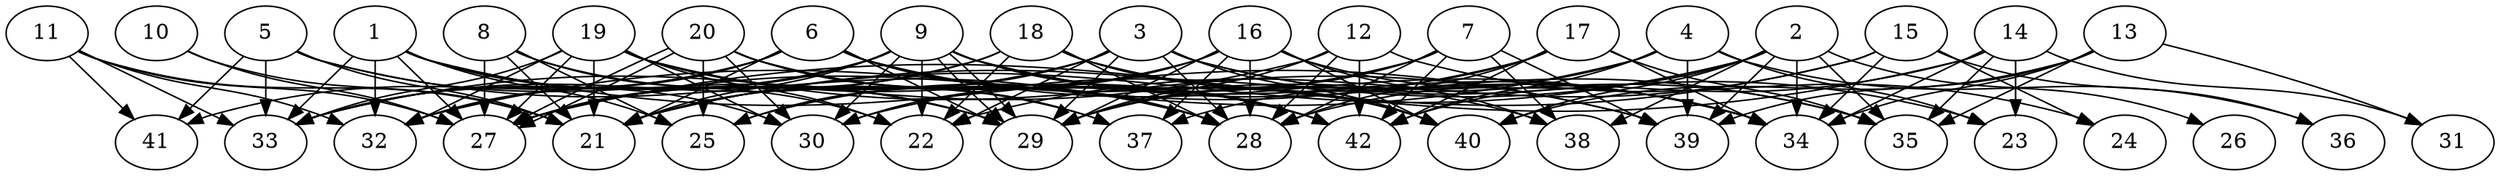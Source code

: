 // DAG (tier=3-complex, mode=compute, n=42, ccr=0.468, fat=0.769, density=0.612, regular=0.308, jump=0.247, mindata=1048576, maxdata=16777216)
// DAG automatically generated by daggen at Sun Aug 24 16:33:34 2025
// /home/ermia/Project/Environments/daggen/bin/daggen --dot --ccr 0.468 --fat 0.769 --regular 0.308 --density 0.612 --jump 0.247 --mindata 1048576 --maxdata 16777216 -n 42 
digraph G {
  1 [size="1036492719813598117888", alpha="0.12", expect_size="518246359906799058944"]
  1 -> 25 [size ="819346288934912"]
  1 -> 27 [size ="819346288934912"]
  1 -> 29 [size ="819346288934912"]
  1 -> 30 [size ="819346288934912"]
  1 -> 32 [size ="819346288934912"]
  1 -> 33 [size ="819346288934912"]
  1 -> 39 [size ="819346288934912"]
  2 [size="284563597895857312", alpha="0.00", expect_size="142281798947928656"]
  2 -> 21 [size ="248888397135872"]
  2 -> 26 [size ="248888397135872"]
  2 -> 30 [size ="248888397135872"]
  2 -> 34 [size ="248888397135872"]
  2 -> 35 [size ="248888397135872"]
  2 -> 38 [size ="248888397135872"]
  2 -> 39 [size ="248888397135872"]
  2 -> 40 [size ="248888397135872"]
  2 -> 42 [size ="248888397135872"]
  3 [size="70016036765696000000", alpha="0.15", expect_size="35008018382848000000"]
  3 -> 21 [size ="135900692480000"]
  3 -> 22 [size ="135900692480000"]
  3 -> 23 [size ="135900692480000"]
  3 -> 25 [size ="135900692480000"]
  3 -> 27 [size ="135900692480000"]
  3 -> 28 [size ="135900692480000"]
  3 -> 29 [size ="135900692480000"]
  3 -> 35 [size ="135900692480000"]
  3 -> 40 [size ="135900692480000"]
  4 [size="33052976225965468", alpha="0.17", expect_size="16526488112982734"]
  4 -> 23 [size ="2004455901888512"]
  4 -> 29 [size ="2004455901888512"]
  4 -> 32 [size ="2004455901888512"]
  4 -> 36 [size ="2004455901888512"]
  4 -> 37 [size ="2004455901888512"]
  4 -> 39 [size ="2004455901888512"]
  4 -> 42 [size ="2004455901888512"]
  5 [size="4417888226886102", alpha="0.13", expect_size="2208944113443051"]
  5 -> 21 [size ="76558135984128"]
  5 -> 28 [size ="76558135984128"]
  5 -> 29 [size ="76558135984128"]
  5 -> 33 [size ="76558135984128"]
  5 -> 41 [size ="76558135984128"]
  6 [size="3237000015575372529664", alpha="0.06", expect_size="1618500007787686264832"]
  6 -> 21 [size ="1750592733052928"]
  6 -> 28 [size ="1750592733052928"]
  6 -> 29 [size ="1750592733052928"]
  6 -> 32 [size ="1750592733052928"]
  6 -> 33 [size ="1750592733052928"]
  6 -> 34 [size ="1750592733052928"]
  6 -> 38 [size ="1750592733052928"]
  6 -> 41 [size ="1750592733052928"]
  6 -> 42 [size ="1750592733052928"]
  7 [size="1753761163399539712", alpha="0.08", expect_size="876880581699769856"]
  7 -> 25 [size ="753092526080000"]
  7 -> 28 [size ="753092526080000"]
  7 -> 29 [size ="753092526080000"]
  7 -> 38 [size ="753092526080000"]
  7 -> 39 [size ="753092526080000"]
  7 -> 42 [size ="753092526080000"]
  8 [size="10603516201172760", alpha="0.19", expect_size="5301758100586380"]
  8 -> 21 [size ="347365756108800"]
  8 -> 22 [size ="347365756108800"]
  8 -> 25 [size ="347365756108800"]
  8 -> 27 [size ="347365756108800"]
  8 -> 29 [size ="347365756108800"]
  9 [size="427967875928683", alpha="0.06", expect_size="213983937964341"]
  9 -> 21 [size ="13275509030912"]
  9 -> 22 [size ="13275509030912"]
  9 -> 27 [size ="13275509030912"]
  9 -> 29 [size ="13275509030912"]
  9 -> 29 [size ="13275509030912"]
  9 -> 30 [size ="13275509030912"]
  9 -> 32 [size ="13275509030912"]
  9 -> 33 [size ="13275509030912"]
  9 -> 34 [size ="13275509030912"]
  9 -> 35 [size ="13275509030912"]
  9 -> 40 [size ="13275509030912"]
  9 -> 42 [size ="13275509030912"]
  10 [size="2712322389360083968", alpha="0.19", expect_size="1356161194680041984"]
  10 -> 21 [size ="1305273075499008"]
  10 -> 27 [size ="1305273075499008"]
  11 [size="9801626318879556", alpha="0.08", expect_size="4900813159439778"]
  11 -> 21 [size ="507618502115328"]
  11 -> 27 [size ="507618502115328"]
  11 -> 32 [size ="507618502115328"]
  11 -> 33 [size ="507618502115328"]
  11 -> 41 [size ="507618502115328"]
  12 [size="397272933203683456", alpha="0.10", expect_size="198636466601841728"]
  12 -> 24 [size ="349420050710528"]
  12 -> 28 [size ="349420050710528"]
  12 -> 29 [size ="349420050710528"]
  12 -> 33 [size ="349420050710528"]
  12 -> 42 [size ="349420050710528"]
  13 [size="364591537652520448", alpha="0.01", expect_size="182295768826260224"]
  13 -> 31 [size ="133212982476800"]
  13 -> 34 [size ="133212982476800"]
  13 -> 35 [size ="133212982476800"]
  13 -> 39 [size ="133212982476800"]
  13 -> 40 [size ="133212982476800"]
  14 [size="948602419661362688", alpha="0.18", expect_size="474301209830681344"]
  14 -> 23 [size ="344564430798848"]
  14 -> 27 [size ="344564430798848"]
  14 -> 28 [size ="344564430798848"]
  14 -> 31 [size ="344564430798848"]
  14 -> 34 [size ="344564430798848"]
  14 -> 35 [size ="344564430798848"]
  15 [size="769106377389822336", alpha="0.01", expect_size="384553188694911168"]
  15 -> 21 [size ="1149691014152192"]
  15 -> 22 [size ="1149691014152192"]
  15 -> 24 [size ="1149691014152192"]
  15 -> 34 [size ="1149691014152192"]
  15 -> 36 [size ="1149691014152192"]
  16 [size="1089651281114714496", alpha="0.11", expect_size="544825640557357248"]
  16 -> 21 [size ="665806174158848"]
  16 -> 28 [size ="665806174158848"]
  16 -> 29 [size ="665806174158848"]
  16 -> 30 [size ="665806174158848"]
  16 -> 34 [size ="665806174158848"]
  16 -> 37 [size ="665806174158848"]
  16 -> 38 [size ="665806174158848"]
  16 -> 40 [size ="665806174158848"]
  17 [size="3759622661429264384000", alpha="0.13", expect_size="1879811330714632192000"]
  17 -> 27 [size ="1934280674508800"]
  17 -> 28 [size ="1934280674508800"]
  17 -> 29 [size ="1934280674508800"]
  17 -> 34 [size ="1934280674508800"]
  17 -> 35 [size ="1934280674508800"]
  17 -> 42 [size ="1934280674508800"]
  18 [size="59708878713689608", alpha="0.12", expect_size="29854439356844804"]
  18 -> 22 [size ="81762789097472"]
  18 -> 27 [size ="81762789097472"]
  18 -> 28 [size ="81762789097472"]
  18 -> 33 [size ="81762789097472"]
  18 -> 34 [size ="81762789097472"]
  18 -> 40 [size ="81762789097472"]
  19 [size="8707178980850701", alpha="0.14", expect_size="4353589490425350"]
  19 -> 21 [size ="361652654440448"]
  19 -> 22 [size ="361652654440448"]
  19 -> 27 [size ="361652654440448"]
  19 -> 28 [size ="361652654440448"]
  19 -> 30 [size ="361652654440448"]
  19 -> 32 [size ="361652654440448"]
  19 -> 33 [size ="361652654440448"]
  19 -> 37 [size ="361652654440448"]
  19 -> 39 [size ="361652654440448"]
  19 -> 42 [size ="361652654440448"]
  20 [size="1113192174031694987264", alpha="0.16", expect_size="556596087015847493632"]
  20 -> 25 [size ="859284048969728"]
  20 -> 27 [size ="859284048969728"]
  20 -> 27 [size ="859284048969728"]
  20 -> 28 [size ="859284048969728"]
  20 -> 30 [size ="859284048969728"]
  20 -> 37 [size ="859284048969728"]
  20 -> 42 [size ="859284048969728"]
  21 [size="110478300671254400", alpha="0.10", expect_size="55239150335627200"]
  22 [size="4407538921366188", alpha="0.19", expect_size="2203769460683094"]
  23 [size="13241967099769168", alpha="0.16", expect_size="6620983549884584"]
  24 [size="9775558494553896", alpha="0.03", expect_size="4887779247276948"]
  25 [size="674419075907537862656", alpha="0.13", expect_size="337209537953768931328"]
  26 [size="452282733587582144", alpha="0.14", expect_size="226141366793791072"]
  27 [size="918642651573160320", alpha="0.06", expect_size="459321325786580160"]
  28 [size="266954637038246166528", alpha="0.10", expect_size="133477318519123083264"]
  29 [size="121274081788377712", alpha="0.04", expect_size="60637040894188856"]
  30 [size="89686981146851152", alpha="0.08", expect_size="44843490573425576"]
  31 [size="62877499405920744", alpha="0.07", expect_size="31438749702960372"]
  32 [size="85131970916451876864", alpha="0.14", expect_size="42565985458225938432"]
  33 [size="31966386817831808", alpha="0.02", expect_size="15983193408915904"]
  34 [size="1619009165739962662912", alpha="0.08", expect_size="809504582869981331456"]
  35 [size="1722365942303381520384", alpha="0.01", expect_size="861182971151690760192"]
  36 [size="3719453027127755776", alpha="0.15", expect_size="1859726513563877888"]
  37 [size="1514194014814083219456", alpha="0.16", expect_size="757097007407041609728"]
  38 [size="37255779365848272", alpha="0.01", expect_size="18627889682924136"]
  39 [size="674419724066817024", alpha="0.12", expect_size="337209862033408512"]
  40 [size="4556594862689878016", alpha="0.16", expect_size="2278297431344939008"]
  41 [size="159502808353304576", alpha="0.16", expect_size="79751404176652288"]
  42 [size="279936551045198400", alpha="0.18", expect_size="139968275522599200"]
}